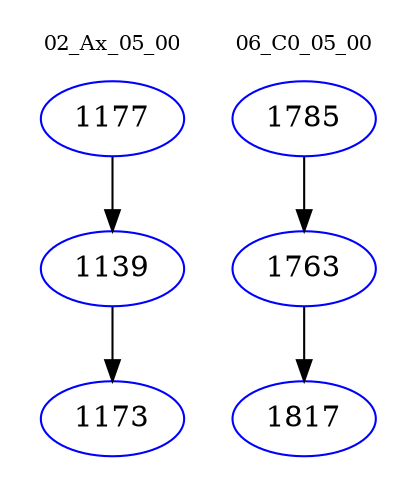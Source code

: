 digraph{
subgraph cluster_0 {
color = white
label = "02_Ax_05_00";
fontsize=10;
T0_1177 [label="1177", color="blue"]
T0_1177 -> T0_1139 [color="black"]
T0_1139 [label="1139", color="blue"]
T0_1139 -> T0_1173 [color="black"]
T0_1173 [label="1173", color="blue"]
}
subgraph cluster_1 {
color = white
label = "06_C0_05_00";
fontsize=10;
T1_1785 [label="1785", color="blue"]
T1_1785 -> T1_1763 [color="black"]
T1_1763 [label="1763", color="blue"]
T1_1763 -> T1_1817 [color="black"]
T1_1817 [label="1817", color="blue"]
}
}
